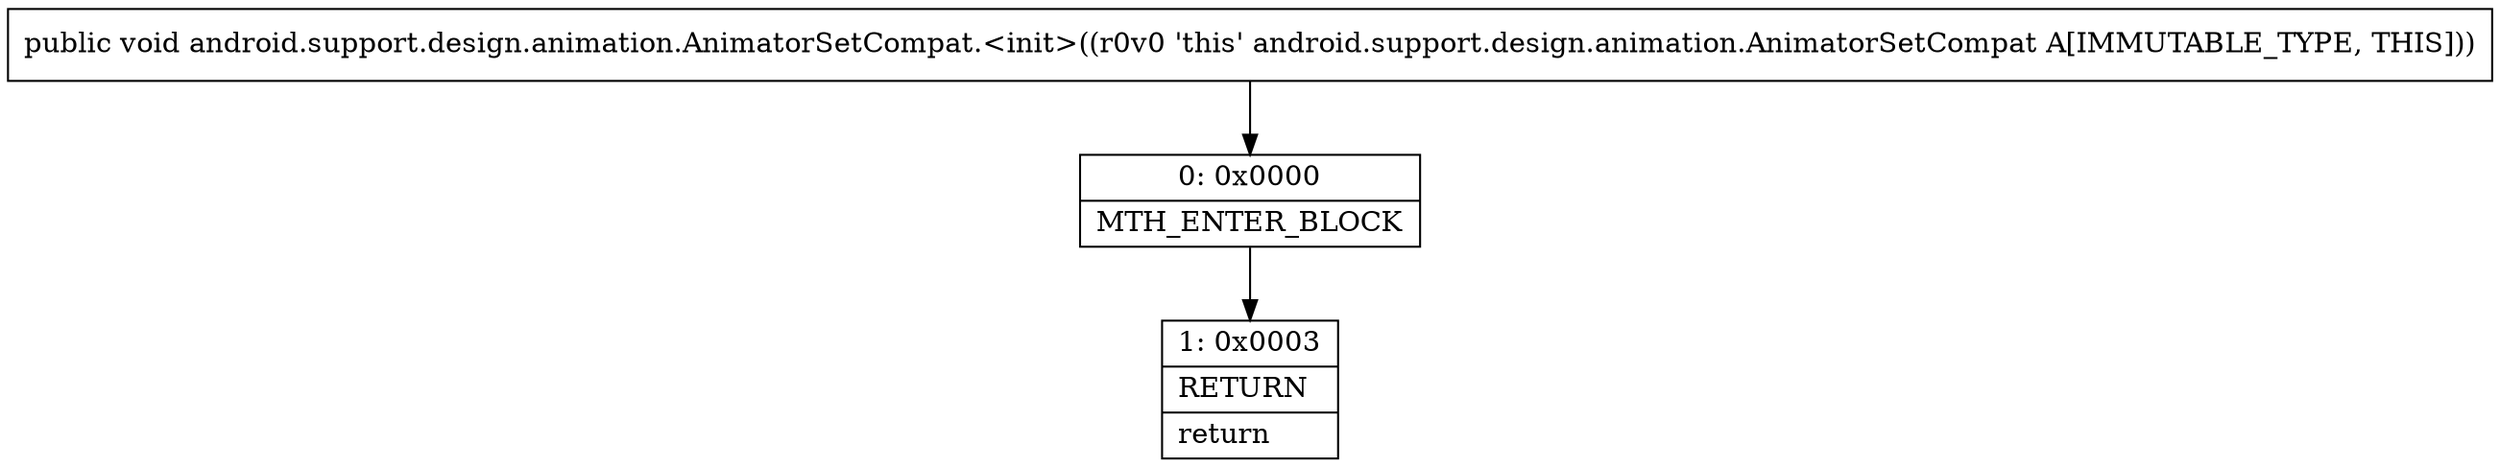 digraph "CFG forandroid.support.design.animation.AnimatorSetCompat.\<init\>()V" {
Node_0 [shape=record,label="{0\:\ 0x0000|MTH_ENTER_BLOCK\l}"];
Node_1 [shape=record,label="{1\:\ 0x0003|RETURN\l|return\l}"];
MethodNode[shape=record,label="{public void android.support.design.animation.AnimatorSetCompat.\<init\>((r0v0 'this' android.support.design.animation.AnimatorSetCompat A[IMMUTABLE_TYPE, THIS])) }"];
MethodNode -> Node_0;
Node_0 -> Node_1;
}

